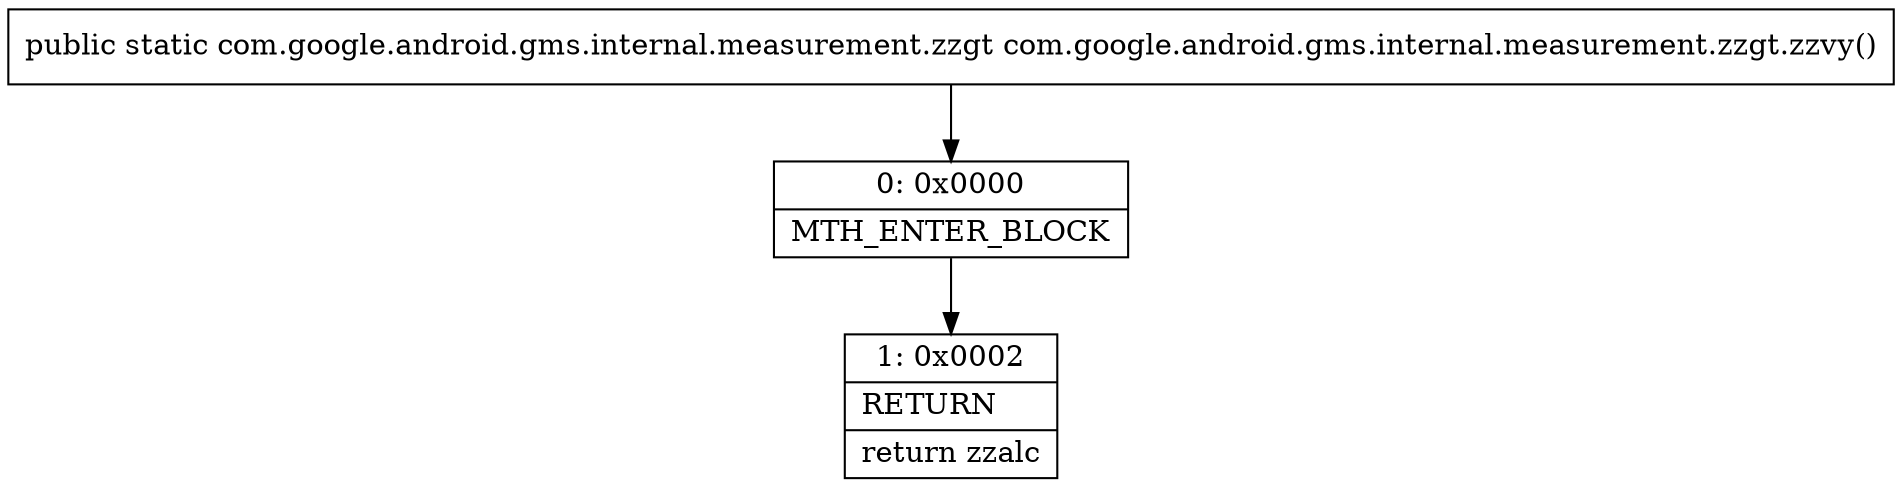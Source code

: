 digraph "CFG forcom.google.android.gms.internal.measurement.zzgt.zzvy()Lcom\/google\/android\/gms\/internal\/measurement\/zzgt;" {
Node_0 [shape=record,label="{0\:\ 0x0000|MTH_ENTER_BLOCK\l}"];
Node_1 [shape=record,label="{1\:\ 0x0002|RETURN\l|return zzalc\l}"];
MethodNode[shape=record,label="{public static com.google.android.gms.internal.measurement.zzgt com.google.android.gms.internal.measurement.zzgt.zzvy() }"];
MethodNode -> Node_0;
Node_0 -> Node_1;
}

